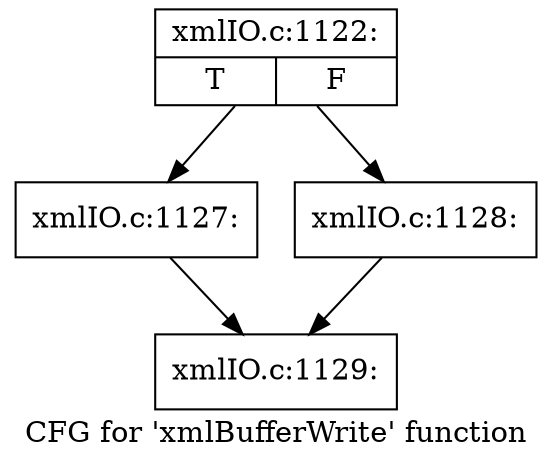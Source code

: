 digraph "CFG for 'xmlBufferWrite' function" {
	label="CFG for 'xmlBufferWrite' function";

	Node0x53ea260 [shape=record,label="{xmlIO.c:1122:|{<s0>T|<s1>F}}"];
	Node0x53ea260 -> Node0x51d7ce0;
	Node0x53ea260 -> Node0x51d8010;
	Node0x51d7ce0 [shape=record,label="{xmlIO.c:1127:}"];
	Node0x51d7ce0 -> Node0x53eba30;
	Node0x51d8010 [shape=record,label="{xmlIO.c:1128:}"];
	Node0x51d8010 -> Node0x53eba30;
	Node0x53eba30 [shape=record,label="{xmlIO.c:1129:}"];
}
